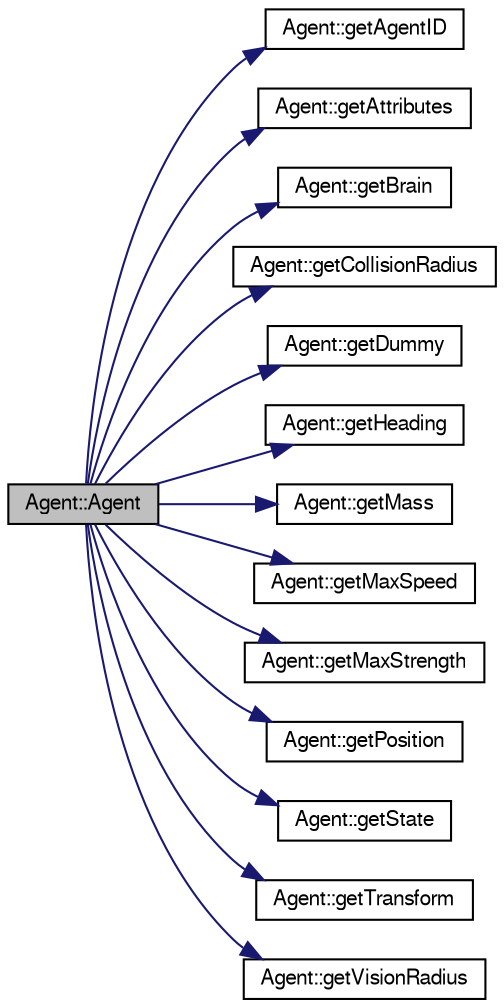 digraph "Agent::Agent"
{
  edge [fontname="FreeSans",fontsize="10",labelfontname="FreeSans",labelfontsize="10"];
  node [fontname="FreeSans",fontsize="10",shape=record];
  rankdir="LR";
  Node1 [label="Agent::Agent",height=0.2,width=0.4,color="black", fillcolor="grey75", style="filled" fontcolor="black"];
  Node1 -> Node2 [color="midnightblue",fontsize="10",style="solid",fontname="FreeSans"];
  Node2 [label="Agent::getAgentID",height=0.2,width=0.4,color="black", fillcolor="white", style="filled",URL="$class_agent.html#a0dc6f9fdb722fddfc12c20806f062cd0"];
  Node1 -> Node3 [color="midnightblue",fontsize="10",style="solid",fontname="FreeSans"];
  Node3 [label="Agent::getAttributes",height=0.2,width=0.4,color="black", fillcolor="white", style="filled",URL="$class_agent.html#a82811bf9cb1ea147d256fec31ad8c96b"];
  Node1 -> Node4 [color="midnightblue",fontsize="10",style="solid",fontname="FreeSans"];
  Node4 [label="Agent::getBrain",height=0.2,width=0.4,color="black", fillcolor="white", style="filled",URL="$class_agent.html#a2c7cb38b2b5b861123eed015cd0d6ae2"];
  Node1 -> Node5 [color="midnightblue",fontsize="10",style="solid",fontname="FreeSans"];
  Node5 [label="Agent::getCollisionRadius",height=0.2,width=0.4,color="black", fillcolor="white", style="filled",URL="$class_agent.html#a1ee4db62d5f0fee104ce3d0799c91610"];
  Node1 -> Node6 [color="midnightblue",fontsize="10",style="solid",fontname="FreeSans"];
  Node6 [label="Agent::getDummy",height=0.2,width=0.4,color="black", fillcolor="white", style="filled",URL="$class_agent.html#af7b048ccbc068f9f0004351f0f573c57"];
  Node1 -> Node7 [color="midnightblue",fontsize="10",style="solid",fontname="FreeSans"];
  Node7 [label="Agent::getHeading",height=0.2,width=0.4,color="black", fillcolor="white", style="filled",URL="$class_agent.html#a8af61b9fb46af5f3b02c1a1d424df2a4"];
  Node1 -> Node8 [color="midnightblue",fontsize="10",style="solid",fontname="FreeSans"];
  Node8 [label="Agent::getMass",height=0.2,width=0.4,color="black", fillcolor="white", style="filled",URL="$class_agent.html#a0d63e88090408db6920ea84e3012b125"];
  Node1 -> Node9 [color="midnightblue",fontsize="10",style="solid",fontname="FreeSans"];
  Node9 [label="Agent::getMaxSpeed",height=0.2,width=0.4,color="black", fillcolor="white", style="filled",URL="$class_agent.html#a7f26e6e8877596a11cb15c1bd74e1df5"];
  Node1 -> Node10 [color="midnightblue",fontsize="10",style="solid",fontname="FreeSans"];
  Node10 [label="Agent::getMaxStrength",height=0.2,width=0.4,color="black", fillcolor="white", style="filled",URL="$class_agent.html#a2e7819e1cdd3699c0d7eef1f40619bbb"];
  Node1 -> Node11 [color="midnightblue",fontsize="10",style="solid",fontname="FreeSans"];
  Node11 [label="Agent::getPosition",height=0.2,width=0.4,color="black", fillcolor="white", style="filled",URL="$class_agent.html#a00178e547698aefa61a5644727d1ab39"];
  Node1 -> Node12 [color="midnightblue",fontsize="10",style="solid",fontname="FreeSans"];
  Node12 [label="Agent::getState",height=0.2,width=0.4,color="black", fillcolor="white", style="filled",URL="$class_agent.html#a77c6d7cff0852ad84bc6bf48d7dc47a5"];
  Node1 -> Node13 [color="midnightblue",fontsize="10",style="solid",fontname="FreeSans"];
  Node13 [label="Agent::getTransform",height=0.2,width=0.4,color="black", fillcolor="white", style="filled",URL="$class_agent.html#a748d0def2ed1d38573edd25fd2f28d8e"];
  Node1 -> Node14 [color="midnightblue",fontsize="10",style="solid",fontname="FreeSans"];
  Node14 [label="Agent::getVisionRadius",height=0.2,width=0.4,color="black", fillcolor="white", style="filled",URL="$class_agent.html#a0f6fa62c5ec68c21647a8c5e9a38685d"];
}
